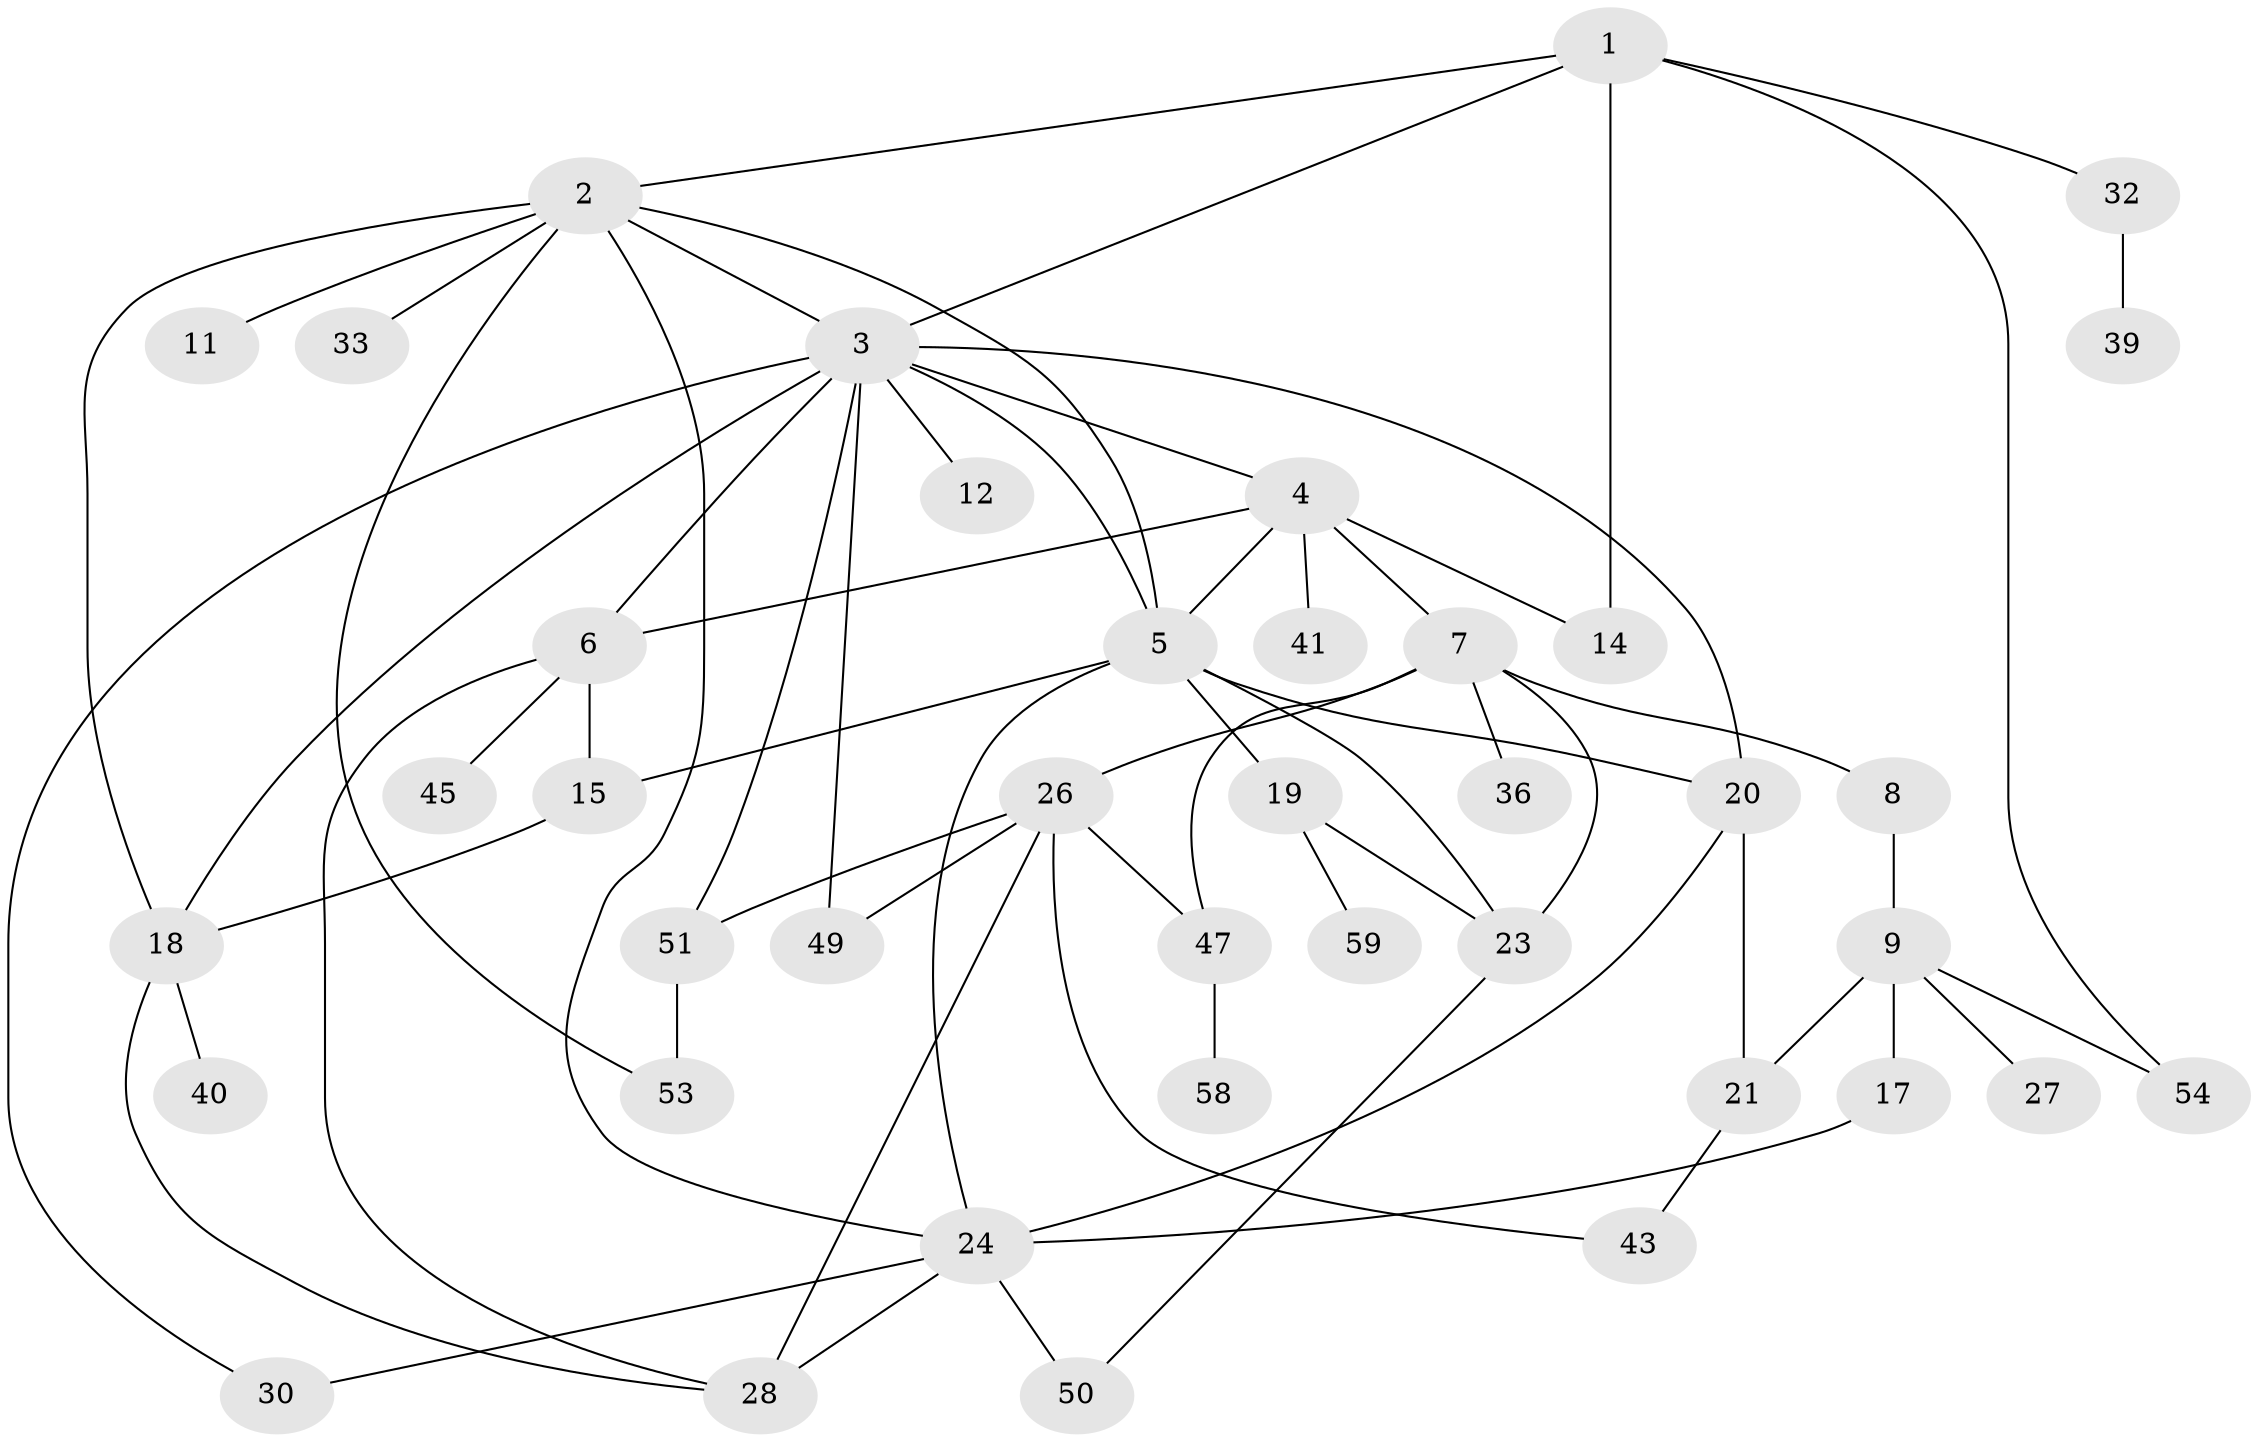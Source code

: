 // original degree distribution, {4: 0.1, 7: 0.05, 10: 0.016666666666666666, 5: 0.08333333333333333, 2: 0.3, 6: 0.016666666666666666, 1: 0.25, 3: 0.18333333333333332}
// Generated by graph-tools (version 1.1) at 2025/10/02/27/25 16:10:54]
// undirected, 40 vertices, 65 edges
graph export_dot {
graph [start="1"]
  node [color=gray90,style=filled];
  1 [super="+25"];
  2 [super="+16"];
  3 [super="+35"];
  4 [super="+38"];
  5 [super="+52"];
  6 [super="+13"];
  7 [super="+10"];
  8;
  9 [super="+60"];
  11;
  12;
  14 [super="+42"];
  15 [super="+29"];
  17;
  18 [super="+44"];
  19 [super="+48"];
  20 [super="+34"];
  21 [super="+22"];
  23 [super="+37"];
  24 [super="+31"];
  26 [super="+46"];
  27;
  28;
  30;
  32 [super="+55"];
  33;
  36;
  39;
  40;
  41;
  43;
  45;
  47;
  49;
  50;
  51 [super="+57"];
  53;
  54 [super="+56"];
  58;
  59;
  1 -- 2;
  1 -- 14;
  1 -- 54;
  1 -- 32;
  1 -- 3;
  2 -- 3;
  2 -- 11;
  2 -- 18;
  2 -- 24;
  2 -- 5;
  2 -- 33;
  2 -- 53;
  3 -- 4;
  3 -- 12;
  3 -- 20;
  3 -- 30;
  3 -- 6;
  3 -- 49;
  3 -- 5;
  3 -- 18;
  3 -- 51;
  4 -- 5;
  4 -- 6;
  4 -- 7;
  4 -- 41;
  4 -- 14;
  5 -- 19;
  5 -- 23;
  5 -- 24;
  5 -- 20;
  5 -- 15;
  6 -- 15;
  6 -- 28;
  6 -- 45;
  7 -- 8;
  7 -- 36;
  7 -- 26;
  7 -- 23;
  7 -- 47;
  8 -- 9;
  9 -- 17;
  9 -- 27;
  9 -- 21;
  9 -- 54;
  15 -- 18;
  17 -- 24;
  18 -- 40;
  18 -- 28;
  19 -- 59;
  19 -- 23;
  20 -- 21;
  20 -- 24;
  21 -- 43;
  23 -- 50;
  24 -- 30;
  24 -- 50;
  24 -- 28;
  26 -- 43;
  26 -- 49;
  26 -- 51;
  26 -- 28;
  26 -- 47;
  32 -- 39;
  47 -- 58;
  51 -- 53;
}
